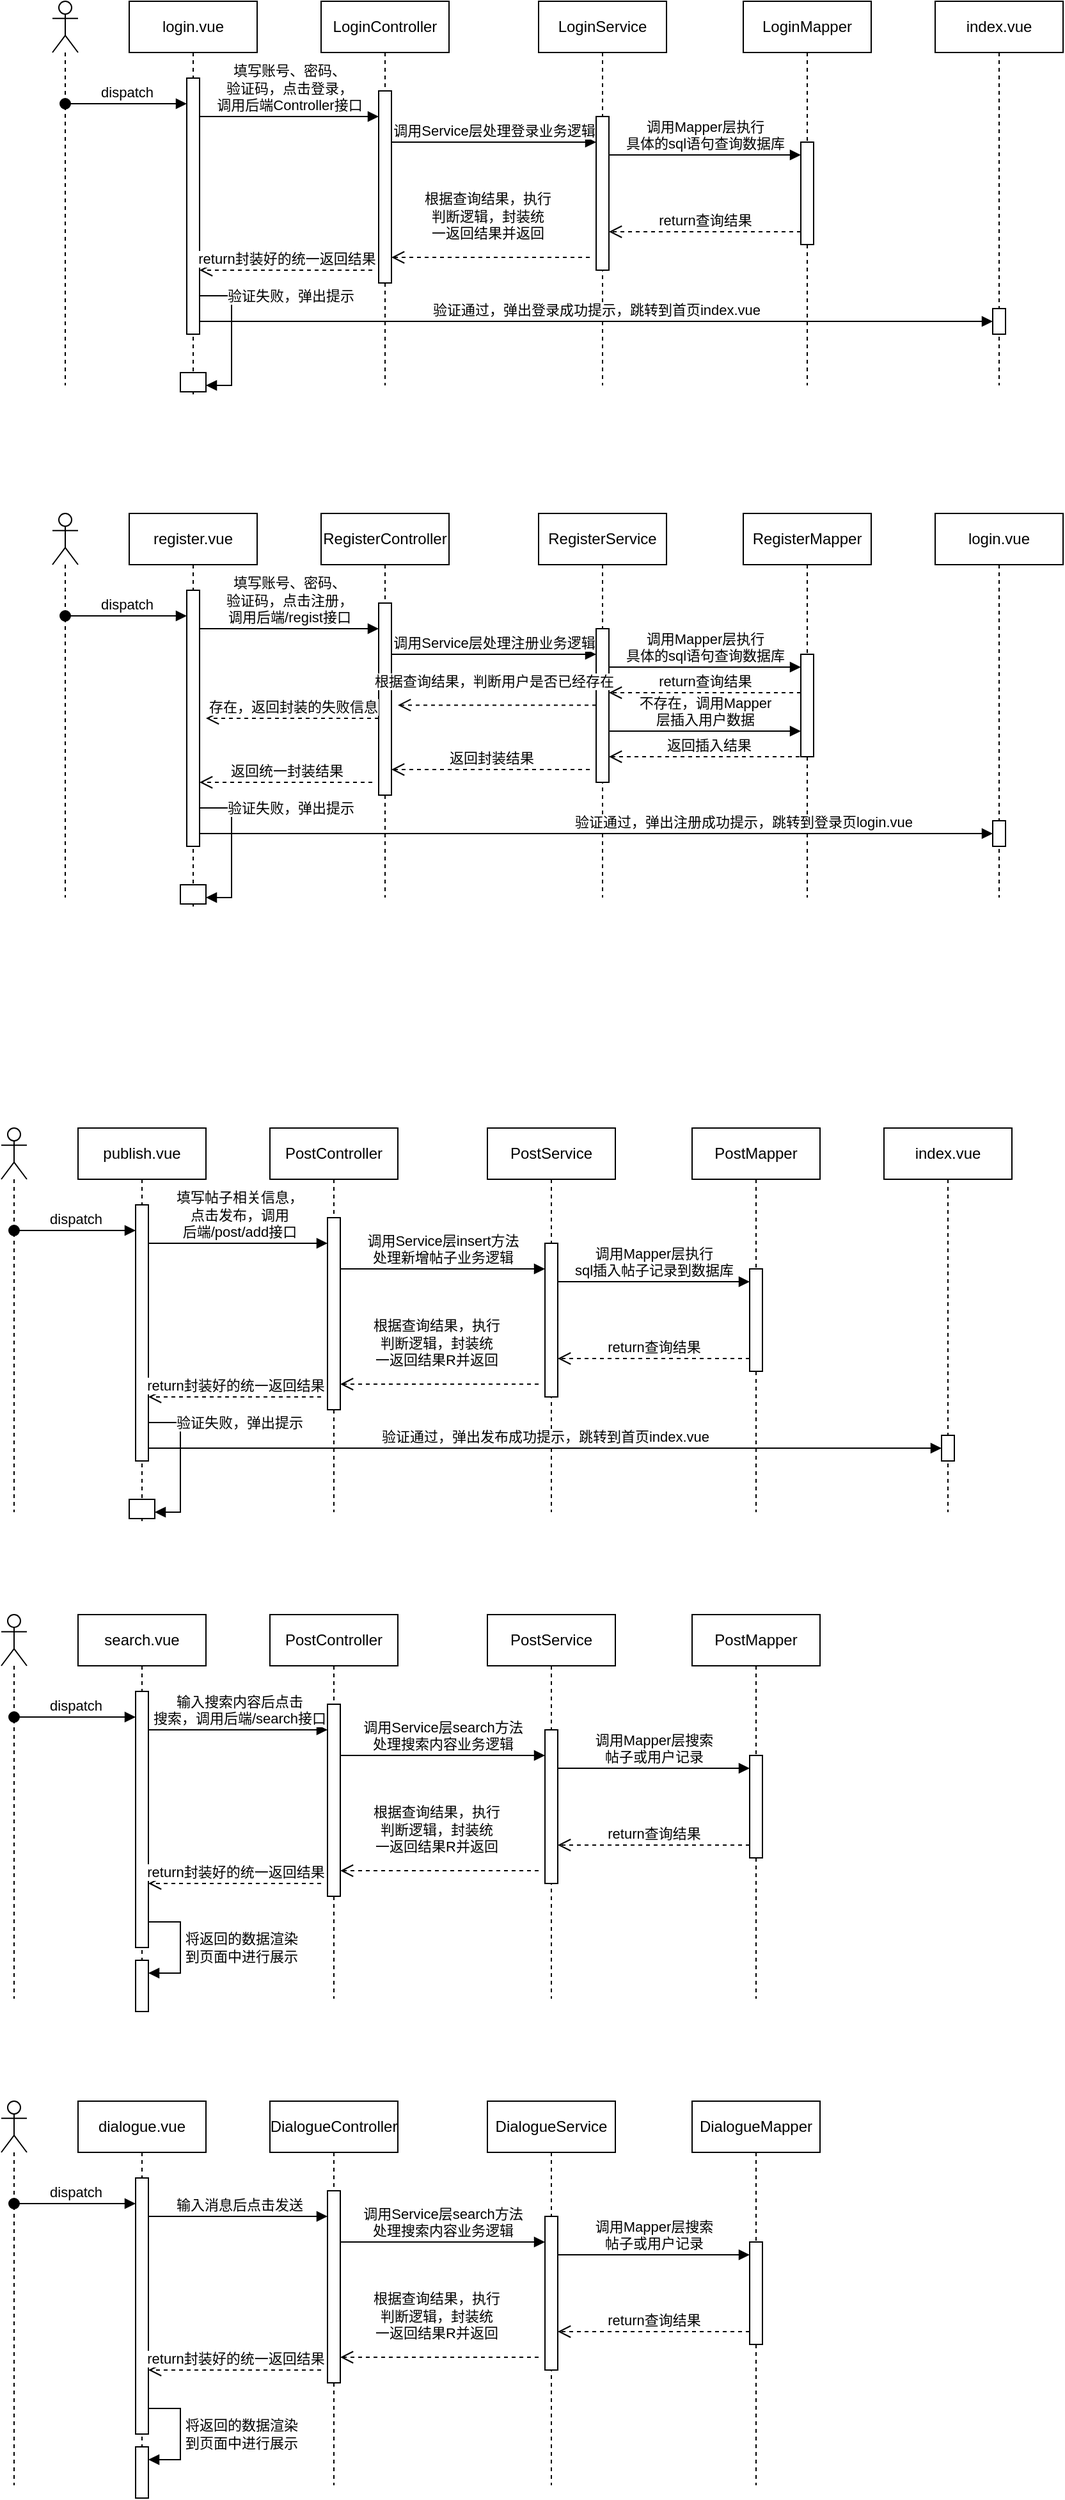 <mxfile version="24.3.1" type="github">
  <diagram name="Page-1" id="2YBvvXClWsGukQMizWep">
    <mxGraphModel dx="2392" dy="866" grid="1" gridSize="10" guides="1" tooltips="1" connect="1" arrows="1" fold="1" page="1" pageScale="1" pageWidth="850" pageHeight="1100" math="0" shadow="0">
      <root>
        <mxCell id="0" />
        <mxCell id="1" parent="0" />
        <mxCell id="aM9ryv3xv72pqoxQDRHE-1" value="login.vue" style="shape=umlLifeline;perimeter=lifelinePerimeter;whiteSpace=wrap;html=1;container=0;dropTarget=0;collapsible=0;recursiveResize=0;outlineConnect=0;portConstraint=eastwest;newEdgeStyle={&quot;edgeStyle&quot;:&quot;elbowEdgeStyle&quot;,&quot;elbow&quot;:&quot;vertical&quot;,&quot;curved&quot;:0,&quot;rounded&quot;:0};" parent="1" vertex="1">
          <mxGeometry x="40" y="40" width="100" height="310" as="geometry" />
        </mxCell>
        <mxCell id="aM9ryv3xv72pqoxQDRHE-2" value="" style="html=1;points=[];perimeter=orthogonalPerimeter;outlineConnect=0;targetShapes=umlLifeline;portConstraint=eastwest;newEdgeStyle={&quot;edgeStyle&quot;:&quot;elbowEdgeStyle&quot;,&quot;elbow&quot;:&quot;vertical&quot;,&quot;curved&quot;:0,&quot;rounded&quot;:0};" parent="aM9ryv3xv72pqoxQDRHE-1" vertex="1">
          <mxGeometry x="45" y="60" width="10" height="200" as="geometry" />
        </mxCell>
        <mxCell id="q6NIXt8k8cD3QEOPo4rP-18" value="" style="html=1;points=[[0,0,0,0,5],[0,1,0,0,-5],[1,0,0,0,5],[1,1,0,0,-5]];perimeter=orthogonalPerimeter;outlineConnect=0;targetShapes=umlLifeline;portConstraint=eastwest;newEdgeStyle={&quot;curved&quot;:0,&quot;rounded&quot;:0};direction=south;" vertex="1" parent="aM9ryv3xv72pqoxQDRHE-1">
          <mxGeometry x="40" y="290" width="20" height="15" as="geometry" />
        </mxCell>
        <mxCell id="q6NIXt8k8cD3QEOPo4rP-19" value="验证失败，弹出提示" style="html=1;align=left;spacingLeft=2;endArrow=block;rounded=0;edgeStyle=orthogonalEdgeStyle;curved=0;rounded=0;" edge="1" target="q6NIXt8k8cD3QEOPo4rP-18" parent="aM9ryv3xv72pqoxQDRHE-1">
          <mxGeometry relative="1" as="geometry">
            <mxPoint x="55" y="150.0" as="sourcePoint" />
            <Array as="points">
              <mxPoint x="55" y="230" />
              <mxPoint x="80" y="230" />
              <mxPoint x="80" y="300" />
            </Array>
            <mxPoint x="55" y="255.0" as="targetPoint" />
          </mxGeometry>
        </mxCell>
        <mxCell id="aM9ryv3xv72pqoxQDRHE-5" value="LoginMapper" style="shape=umlLifeline;perimeter=lifelinePerimeter;whiteSpace=wrap;html=1;container=0;dropTarget=0;collapsible=0;recursiveResize=0;outlineConnect=0;portConstraint=eastwest;newEdgeStyle={&quot;edgeStyle&quot;:&quot;elbowEdgeStyle&quot;,&quot;elbow&quot;:&quot;vertical&quot;,&quot;curved&quot;:0,&quot;rounded&quot;:0};" parent="1" vertex="1">
          <mxGeometry x="520" y="40" width="100" height="300" as="geometry" />
        </mxCell>
        <mxCell id="q6NIXt8k8cD3QEOPo4rP-10" value="" style="html=1;points=[[0,0,0,0,5],[0,1,0,0,-5],[1,0,0,0,5],[1,1,0,0,-5]];perimeter=orthogonalPerimeter;outlineConnect=0;targetShapes=umlLifeline;portConstraint=eastwest;newEdgeStyle={&quot;curved&quot;:0,&quot;rounded&quot;:0};" vertex="1" parent="aM9ryv3xv72pqoxQDRHE-5">
          <mxGeometry x="45" y="110" width="10" height="80" as="geometry" />
        </mxCell>
        <mxCell id="q6NIXt8k8cD3QEOPo4rP-3" value="" style="shape=umlLifeline;perimeter=lifelinePerimeter;whiteSpace=wrap;html=1;container=1;dropTarget=0;collapsible=0;recursiveResize=0;outlineConnect=0;portConstraint=eastwest;newEdgeStyle={&quot;curved&quot;:0,&quot;rounded&quot;:0};participant=umlActor;" vertex="1" parent="1">
          <mxGeometry x="-20" y="40" width="20" height="300" as="geometry" />
        </mxCell>
        <mxCell id="aM9ryv3xv72pqoxQDRHE-3" value="dispatch" style="html=1;verticalAlign=bottom;startArrow=oval;endArrow=block;startSize=8;edgeStyle=elbowEdgeStyle;elbow=vertical;curved=0;rounded=0;" parent="1" target="aM9ryv3xv72pqoxQDRHE-2" edge="1" source="q6NIXt8k8cD3QEOPo4rP-3">
          <mxGeometry relative="1" as="geometry">
            <mxPoint x="25" y="110" as="sourcePoint" />
            <Array as="points">
              <mxPoint x="80" y="120" />
            </Array>
          </mxGeometry>
        </mxCell>
        <mxCell id="q6NIXt8k8cD3QEOPo4rP-4" value="LoginController" style="shape=umlLifeline;perimeter=lifelinePerimeter;whiteSpace=wrap;html=1;container=1;dropTarget=0;collapsible=0;recursiveResize=0;outlineConnect=0;portConstraint=eastwest;newEdgeStyle={&quot;curved&quot;:0,&quot;rounded&quot;:0};" vertex="1" parent="1">
          <mxGeometry x="190" y="40" width="100" height="300" as="geometry" />
        </mxCell>
        <mxCell id="q6NIXt8k8cD3QEOPo4rP-6" value="" style="html=1;points=[[0,0,0,0,5],[0,1,0,0,-5],[1,0,0,0,5],[1,1,0,0,-5]];perimeter=orthogonalPerimeter;outlineConnect=0;targetShapes=umlLifeline;portConstraint=eastwest;newEdgeStyle={&quot;curved&quot;:0,&quot;rounded&quot;:0};" vertex="1" parent="q6NIXt8k8cD3QEOPo4rP-4">
          <mxGeometry x="45" y="70" width="10" height="150" as="geometry" />
        </mxCell>
        <mxCell id="q6NIXt8k8cD3QEOPo4rP-5" value="LoginService" style="shape=umlLifeline;perimeter=lifelinePerimeter;whiteSpace=wrap;html=1;container=1;dropTarget=0;collapsible=0;recursiveResize=0;outlineConnect=0;portConstraint=eastwest;newEdgeStyle={&quot;curved&quot;:0,&quot;rounded&quot;:0};" vertex="1" parent="1">
          <mxGeometry x="360" y="40" width="100" height="300" as="geometry" />
        </mxCell>
        <mxCell id="q6NIXt8k8cD3QEOPo4rP-9" value="" style="html=1;points=[[0,0,0,0,5],[0,1,0,0,-5],[1,0,0,0,5],[1,1,0,0,-5]];perimeter=orthogonalPerimeter;outlineConnect=0;targetShapes=umlLifeline;portConstraint=eastwest;newEdgeStyle={&quot;curved&quot;:0,&quot;rounded&quot;:0};" vertex="1" parent="q6NIXt8k8cD3QEOPo4rP-5">
          <mxGeometry x="45" y="90" width="10" height="120" as="geometry" />
        </mxCell>
        <mxCell id="q6NIXt8k8cD3QEOPo4rP-7" value="填写账号、密码、&lt;div&gt;验证码，点击登录，&lt;div&gt;调用后端Controller接口&lt;/div&gt;&lt;/div&gt;" style="html=1;verticalAlign=bottom;endArrow=block;curved=0;rounded=0;entryX=0;entryY=0;entryDx=0;entryDy=5;entryPerimeter=0;" edge="1" parent="1">
          <mxGeometry width="80" relative="1" as="geometry">
            <mxPoint x="95" y="130" as="sourcePoint" />
            <mxPoint x="235" y="130" as="targetPoint" />
          </mxGeometry>
        </mxCell>
        <mxCell id="q6NIXt8k8cD3QEOPo4rP-8" value="调用Service层处理登录业务逻辑" style="html=1;verticalAlign=bottom;endArrow=block;curved=0;rounded=0;" edge="1" parent="1">
          <mxGeometry width="80" relative="1" as="geometry">
            <mxPoint x="245" y="150" as="sourcePoint" />
            <mxPoint x="405" y="150" as="targetPoint" />
          </mxGeometry>
        </mxCell>
        <mxCell id="q6NIXt8k8cD3QEOPo4rP-11" value="调用Mapper层执行&lt;div&gt;具体的sql语句查询数据库&lt;/div&gt;" style="html=1;verticalAlign=bottom;endArrow=block;curved=0;rounded=0;" edge="1" parent="1">
          <mxGeometry width="80" relative="1" as="geometry">
            <mxPoint x="415" y="160" as="sourcePoint" />
            <mxPoint x="565" y="160" as="targetPoint" />
          </mxGeometry>
        </mxCell>
        <mxCell id="q6NIXt8k8cD3QEOPo4rP-13" value="return查询结果" style="html=1;verticalAlign=bottom;endArrow=open;dashed=1;endSize=8;curved=0;rounded=0;" edge="1" parent="1" target="q6NIXt8k8cD3QEOPo4rP-9">
          <mxGeometry relative="1" as="geometry">
            <mxPoint x="565" y="220" as="sourcePoint" />
            <mxPoint x="420" y="220" as="targetPoint" />
          </mxGeometry>
        </mxCell>
        <mxCell id="q6NIXt8k8cD3QEOPo4rP-15" value="根据查询结果，执行&lt;div&gt;判断逻辑，封装统&lt;/div&gt;&lt;div&gt;一返回结果并返回&lt;/div&gt;" style="html=1;verticalAlign=bottom;endArrow=open;dashed=1;endSize=8;curved=0;rounded=0;" edge="1" parent="1" target="q6NIXt8k8cD3QEOPo4rP-6">
          <mxGeometry x="0.032" y="-10" relative="1" as="geometry">
            <mxPoint x="400" y="240" as="sourcePoint" />
            <mxPoint x="320" y="240" as="targetPoint" />
            <mxPoint as="offset" />
          </mxGeometry>
        </mxCell>
        <mxCell id="q6NIXt8k8cD3QEOPo4rP-16" value="return封装好的统一返回结果" style="html=1;verticalAlign=bottom;endArrow=open;dashed=1;endSize=8;curved=0;rounded=0;" edge="1" parent="1" target="aM9ryv3xv72pqoxQDRHE-2">
          <mxGeometry x="0.002" relative="1" as="geometry">
            <mxPoint x="230" y="250" as="sourcePoint" />
            <mxPoint x="100" y="250" as="targetPoint" />
            <mxPoint as="offset" />
          </mxGeometry>
        </mxCell>
        <mxCell id="q6NIXt8k8cD3QEOPo4rP-17" value="index.vue" style="shape=umlLifeline;perimeter=lifelinePerimeter;whiteSpace=wrap;html=1;container=1;dropTarget=0;collapsible=0;recursiveResize=0;outlineConnect=0;portConstraint=eastwest;newEdgeStyle={&quot;curved&quot;:0,&quot;rounded&quot;:0};" vertex="1" parent="1">
          <mxGeometry x="670" y="40" width="100" height="300" as="geometry" />
        </mxCell>
        <mxCell id="q6NIXt8k8cD3QEOPo4rP-21" value="" style="html=1;points=[[0,0,0,0,5],[0,1,0,0,-5],[1,0,0,0,5],[1,1,0,0,-5]];perimeter=orthogonalPerimeter;outlineConnect=0;targetShapes=umlLifeline;portConstraint=eastwest;newEdgeStyle={&quot;curved&quot;:0,&quot;rounded&quot;:0};" vertex="1" parent="q6NIXt8k8cD3QEOPo4rP-17">
          <mxGeometry x="45" y="240" width="10" height="20" as="geometry" />
        </mxCell>
        <mxCell id="q6NIXt8k8cD3QEOPo4rP-20" value="验证通过，弹出登录成功提示，跳转到首页index.vue" style="html=1;verticalAlign=bottom;endArrow=block;curved=0;rounded=0;" edge="1" parent="1" target="q6NIXt8k8cD3QEOPo4rP-21">
          <mxGeometry width="80" relative="1" as="geometry">
            <mxPoint x="95" y="290" as="sourcePoint" />
            <mxPoint x="719.5" y="290" as="targetPoint" />
          </mxGeometry>
        </mxCell>
        <mxCell id="q6NIXt8k8cD3QEOPo4rP-25" value="register.vue" style="shape=umlLifeline;perimeter=lifelinePerimeter;whiteSpace=wrap;html=1;container=0;dropTarget=0;collapsible=0;recursiveResize=0;outlineConnect=0;portConstraint=eastwest;newEdgeStyle={&quot;edgeStyle&quot;:&quot;elbowEdgeStyle&quot;,&quot;elbow&quot;:&quot;vertical&quot;,&quot;curved&quot;:0,&quot;rounded&quot;:0};" vertex="1" parent="1">
          <mxGeometry x="40" y="440" width="100" height="310" as="geometry" />
        </mxCell>
        <mxCell id="q6NIXt8k8cD3QEOPo4rP-26" value="" style="html=1;points=[];perimeter=orthogonalPerimeter;outlineConnect=0;targetShapes=umlLifeline;portConstraint=eastwest;newEdgeStyle={&quot;edgeStyle&quot;:&quot;elbowEdgeStyle&quot;,&quot;elbow&quot;:&quot;vertical&quot;,&quot;curved&quot;:0,&quot;rounded&quot;:0};" vertex="1" parent="q6NIXt8k8cD3QEOPo4rP-25">
          <mxGeometry x="45" y="60" width="10" height="200" as="geometry" />
        </mxCell>
        <mxCell id="q6NIXt8k8cD3QEOPo4rP-27" value="" style="html=1;points=[[0,0,0,0,5],[0,1,0,0,-5],[1,0,0,0,5],[1,1,0,0,-5]];perimeter=orthogonalPerimeter;outlineConnect=0;targetShapes=umlLifeline;portConstraint=eastwest;newEdgeStyle={&quot;curved&quot;:0,&quot;rounded&quot;:0};direction=south;" vertex="1" parent="q6NIXt8k8cD3QEOPo4rP-25">
          <mxGeometry x="40" y="290" width="20" height="15" as="geometry" />
        </mxCell>
        <mxCell id="q6NIXt8k8cD3QEOPo4rP-28" value="验证失败，弹出提示" style="html=1;align=left;spacingLeft=2;endArrow=block;rounded=0;edgeStyle=orthogonalEdgeStyle;curved=0;rounded=0;" edge="1" parent="q6NIXt8k8cD3QEOPo4rP-25" target="q6NIXt8k8cD3QEOPo4rP-27">
          <mxGeometry relative="1" as="geometry">
            <mxPoint x="55" y="150.0" as="sourcePoint" />
            <Array as="points">
              <mxPoint x="55" y="230" />
              <mxPoint x="80" y="230" />
              <mxPoint x="80" y="300" />
            </Array>
            <mxPoint x="55" y="255.0" as="targetPoint" />
          </mxGeometry>
        </mxCell>
        <mxCell id="q6NIXt8k8cD3QEOPo4rP-29" value="RegisterMapper" style="shape=umlLifeline;perimeter=lifelinePerimeter;whiteSpace=wrap;html=1;container=0;dropTarget=0;collapsible=0;recursiveResize=0;outlineConnect=0;portConstraint=eastwest;newEdgeStyle={&quot;edgeStyle&quot;:&quot;elbowEdgeStyle&quot;,&quot;elbow&quot;:&quot;vertical&quot;,&quot;curved&quot;:0,&quot;rounded&quot;:0};" vertex="1" parent="1">
          <mxGeometry x="520" y="440" width="100" height="300" as="geometry" />
        </mxCell>
        <mxCell id="q6NIXt8k8cD3QEOPo4rP-30" value="" style="html=1;points=[[0,0,0,0,5],[0,1,0,0,-5],[1,0,0,0,5],[1,1,0,0,-5]];perimeter=orthogonalPerimeter;outlineConnect=0;targetShapes=umlLifeline;portConstraint=eastwest;newEdgeStyle={&quot;curved&quot;:0,&quot;rounded&quot;:0};" vertex="1" parent="q6NIXt8k8cD3QEOPo4rP-29">
          <mxGeometry x="45" y="110" width="10" height="80" as="geometry" />
        </mxCell>
        <mxCell id="q6NIXt8k8cD3QEOPo4rP-31" value="" style="shape=umlLifeline;perimeter=lifelinePerimeter;whiteSpace=wrap;html=1;container=1;dropTarget=0;collapsible=0;recursiveResize=0;outlineConnect=0;portConstraint=eastwest;newEdgeStyle={&quot;curved&quot;:0,&quot;rounded&quot;:0};participant=umlActor;" vertex="1" parent="1">
          <mxGeometry x="-20" y="440" width="20" height="300" as="geometry" />
        </mxCell>
        <mxCell id="q6NIXt8k8cD3QEOPo4rP-32" value="dispatch" style="html=1;verticalAlign=bottom;startArrow=oval;endArrow=block;startSize=8;edgeStyle=elbowEdgeStyle;elbow=vertical;curved=0;rounded=0;" edge="1" parent="1" source="q6NIXt8k8cD3QEOPo4rP-31" target="q6NIXt8k8cD3QEOPo4rP-26">
          <mxGeometry relative="1" as="geometry">
            <mxPoint x="25" y="510" as="sourcePoint" />
            <Array as="points">
              <mxPoint x="80" y="520" />
            </Array>
          </mxGeometry>
        </mxCell>
        <mxCell id="q6NIXt8k8cD3QEOPo4rP-33" value="RegisterController" style="shape=umlLifeline;perimeter=lifelinePerimeter;whiteSpace=wrap;html=1;container=1;dropTarget=0;collapsible=0;recursiveResize=0;outlineConnect=0;portConstraint=eastwest;newEdgeStyle={&quot;curved&quot;:0,&quot;rounded&quot;:0};" vertex="1" parent="1">
          <mxGeometry x="190" y="440" width="100" height="300" as="geometry" />
        </mxCell>
        <mxCell id="q6NIXt8k8cD3QEOPo4rP-34" value="" style="html=1;points=[[0,0,0,0,5],[0,1,0,0,-5],[1,0,0,0,5],[1,1,0,0,-5]];perimeter=orthogonalPerimeter;outlineConnect=0;targetShapes=umlLifeline;portConstraint=eastwest;newEdgeStyle={&quot;curved&quot;:0,&quot;rounded&quot;:0};" vertex="1" parent="q6NIXt8k8cD3QEOPo4rP-33">
          <mxGeometry x="45" y="70" width="10" height="150" as="geometry" />
        </mxCell>
        <mxCell id="q6NIXt8k8cD3QEOPo4rP-35" value="RegisterService" style="shape=umlLifeline;perimeter=lifelinePerimeter;whiteSpace=wrap;html=1;container=1;dropTarget=0;collapsible=0;recursiveResize=0;outlineConnect=0;portConstraint=eastwest;newEdgeStyle={&quot;curved&quot;:0,&quot;rounded&quot;:0};" vertex="1" parent="1">
          <mxGeometry x="360" y="440" width="100" height="300" as="geometry" />
        </mxCell>
        <mxCell id="q6NIXt8k8cD3QEOPo4rP-36" value="" style="html=1;points=[[0,0,0,0,5],[0,1,0,0,-5],[1,0,0,0,5],[1,1,0,0,-5]];perimeter=orthogonalPerimeter;outlineConnect=0;targetShapes=umlLifeline;portConstraint=eastwest;newEdgeStyle={&quot;curved&quot;:0,&quot;rounded&quot;:0};" vertex="1" parent="q6NIXt8k8cD3QEOPo4rP-35">
          <mxGeometry x="45" y="90" width="10" height="120" as="geometry" />
        </mxCell>
        <mxCell id="q6NIXt8k8cD3QEOPo4rP-37" value="填写账号、密码、&lt;div&gt;验证码，点击注册，&lt;div&gt;调用后端/regist接口&lt;/div&gt;&lt;/div&gt;" style="html=1;verticalAlign=bottom;endArrow=block;curved=0;rounded=0;entryX=0;entryY=0;entryDx=0;entryDy=5;entryPerimeter=0;" edge="1" parent="1">
          <mxGeometry width="80" relative="1" as="geometry">
            <mxPoint x="95" y="530" as="sourcePoint" />
            <mxPoint x="235" y="530" as="targetPoint" />
            <mxPoint as="offset" />
          </mxGeometry>
        </mxCell>
        <mxCell id="q6NIXt8k8cD3QEOPo4rP-38" value="调用Service层处理注册业务逻辑" style="html=1;verticalAlign=bottom;endArrow=block;curved=0;rounded=0;" edge="1" parent="1">
          <mxGeometry width="80" relative="1" as="geometry">
            <mxPoint x="245" y="550" as="sourcePoint" />
            <mxPoint x="405" y="550" as="targetPoint" />
            <mxPoint as="offset" />
          </mxGeometry>
        </mxCell>
        <mxCell id="q6NIXt8k8cD3QEOPo4rP-39" value="调用Mapper层执行&lt;div&gt;具体的sql语句查询数据库&lt;/div&gt;" style="html=1;verticalAlign=bottom;endArrow=block;curved=0;rounded=0;" edge="1" parent="1">
          <mxGeometry x="0.003" width="80" relative="1" as="geometry">
            <mxPoint x="415" y="560" as="sourcePoint" />
            <mxPoint x="565" y="560" as="targetPoint" />
            <mxPoint as="offset" />
          </mxGeometry>
        </mxCell>
        <mxCell id="q6NIXt8k8cD3QEOPo4rP-40" value="return查询结果" style="html=1;verticalAlign=bottom;endArrow=open;dashed=1;endSize=8;curved=0;rounded=0;" edge="1" parent="1">
          <mxGeometry relative="1" as="geometry">
            <mxPoint x="565" y="580" as="sourcePoint" />
            <mxPoint x="415" y="580" as="targetPoint" />
          </mxGeometry>
        </mxCell>
        <mxCell id="q6NIXt8k8cD3QEOPo4rP-41" value="根据查询结果，判断用户是否已经存在" style="html=1;verticalAlign=bottom;endArrow=open;dashed=1;endSize=8;curved=0;rounded=0;" edge="1" parent="1">
          <mxGeometry x="0.032" y="-10" relative="1" as="geometry">
            <mxPoint x="405" y="589.71" as="sourcePoint" />
            <mxPoint x="250" y="589.71" as="targetPoint" />
            <mxPoint as="offset" />
          </mxGeometry>
        </mxCell>
        <mxCell id="q6NIXt8k8cD3QEOPo4rP-42" value="存在，返回封装的失败信息" style="html=1;verticalAlign=bottom;endArrow=open;dashed=1;endSize=8;curved=0;rounded=0;" edge="1" parent="1">
          <mxGeometry x="-0.001" relative="1" as="geometry">
            <mxPoint x="235" y="600" as="sourcePoint" />
            <mxPoint x="100" y="600" as="targetPoint" />
            <mxPoint as="offset" />
          </mxGeometry>
        </mxCell>
        <mxCell id="q6NIXt8k8cD3QEOPo4rP-43" value="login.vue" style="shape=umlLifeline;perimeter=lifelinePerimeter;whiteSpace=wrap;html=1;container=1;dropTarget=0;collapsible=0;recursiveResize=0;outlineConnect=0;portConstraint=eastwest;newEdgeStyle={&quot;curved&quot;:0,&quot;rounded&quot;:0};" vertex="1" parent="1">
          <mxGeometry x="670" y="440" width="100" height="300" as="geometry" />
        </mxCell>
        <mxCell id="q6NIXt8k8cD3QEOPo4rP-44" value="" style="html=1;points=[[0,0,0,0,5],[0,1,0,0,-5],[1,0,0,0,5],[1,1,0,0,-5]];perimeter=orthogonalPerimeter;outlineConnect=0;targetShapes=umlLifeline;portConstraint=eastwest;newEdgeStyle={&quot;curved&quot;:0,&quot;rounded&quot;:0};" vertex="1" parent="q6NIXt8k8cD3QEOPo4rP-43">
          <mxGeometry x="45" y="240" width="10" height="20" as="geometry" />
        </mxCell>
        <mxCell id="q6NIXt8k8cD3QEOPo4rP-45" value="验证通过，弹出注册成功提示，跳转到登录页login.vue" style="html=1;verticalAlign=bottom;endArrow=block;curved=0;rounded=0;" edge="1" parent="1" target="q6NIXt8k8cD3QEOPo4rP-44">
          <mxGeometry x="0.371" width="80" relative="1" as="geometry">
            <mxPoint x="95" y="690" as="sourcePoint" />
            <mxPoint x="719.5" y="690" as="targetPoint" />
            <mxPoint as="offset" />
          </mxGeometry>
        </mxCell>
        <mxCell id="q6NIXt8k8cD3QEOPo4rP-46" value="不存在，调用Mapper&lt;div&gt;层插入用户数据&lt;/div&gt;" style="html=1;verticalAlign=bottom;endArrow=block;curved=0;rounded=0;" edge="1" parent="1">
          <mxGeometry width="80" relative="1" as="geometry">
            <mxPoint x="415" y="610" as="sourcePoint" />
            <mxPoint x="565" y="610" as="targetPoint" />
          </mxGeometry>
        </mxCell>
        <mxCell id="q6NIXt8k8cD3QEOPo4rP-50" value="返回插入结果" style="html=1;verticalAlign=bottom;endArrow=open;dashed=1;endSize=8;curved=0;rounded=0;" edge="1" parent="1" target="q6NIXt8k8cD3QEOPo4rP-36">
          <mxGeometry relative="1" as="geometry">
            <mxPoint x="570" y="630" as="sourcePoint" />
            <mxPoint x="420" y="630" as="targetPoint" />
          </mxGeometry>
        </mxCell>
        <mxCell id="q6NIXt8k8cD3QEOPo4rP-51" value="返回封装结果" style="html=1;verticalAlign=bottom;endArrow=open;dashed=1;endSize=8;curved=0;rounded=0;" edge="1" parent="1" target="q6NIXt8k8cD3QEOPo4rP-34">
          <mxGeometry relative="1" as="geometry">
            <mxPoint x="400" y="640" as="sourcePoint" />
            <mxPoint x="250" y="640" as="targetPoint" />
            <mxPoint as="offset" />
          </mxGeometry>
        </mxCell>
        <mxCell id="q6NIXt8k8cD3QEOPo4rP-52" value="返回统一封装结果" style="html=1;verticalAlign=bottom;endArrow=open;dashed=1;endSize=8;curved=0;rounded=0;" edge="1" parent="1" target="q6NIXt8k8cD3QEOPo4rP-26">
          <mxGeometry relative="1" as="geometry">
            <mxPoint x="230" y="650" as="sourcePoint" />
            <mxPoint x="150" y="650" as="targetPoint" />
          </mxGeometry>
        </mxCell>
        <mxCell id="q6NIXt8k8cD3QEOPo4rP-74" value="publish.vue" style="shape=umlLifeline;perimeter=lifelinePerimeter;whiteSpace=wrap;html=1;container=0;dropTarget=0;collapsible=0;recursiveResize=0;outlineConnect=0;portConstraint=eastwest;newEdgeStyle={&quot;edgeStyle&quot;:&quot;elbowEdgeStyle&quot;,&quot;elbow&quot;:&quot;vertical&quot;,&quot;curved&quot;:0,&quot;rounded&quot;:0};" vertex="1" parent="1">
          <mxGeometry y="920" width="100" height="310" as="geometry" />
        </mxCell>
        <mxCell id="q6NIXt8k8cD3QEOPo4rP-75" value="" style="html=1;points=[];perimeter=orthogonalPerimeter;outlineConnect=0;targetShapes=umlLifeline;portConstraint=eastwest;newEdgeStyle={&quot;edgeStyle&quot;:&quot;elbowEdgeStyle&quot;,&quot;elbow&quot;:&quot;vertical&quot;,&quot;curved&quot;:0,&quot;rounded&quot;:0};" vertex="1" parent="q6NIXt8k8cD3QEOPo4rP-74">
          <mxGeometry x="45" y="60" width="10" height="200" as="geometry" />
        </mxCell>
        <mxCell id="q6NIXt8k8cD3QEOPo4rP-76" value="" style="html=1;points=[[0,0,0,0,5],[0,1,0,0,-5],[1,0,0,0,5],[1,1,0,0,-5]];perimeter=orthogonalPerimeter;outlineConnect=0;targetShapes=umlLifeline;portConstraint=eastwest;newEdgeStyle={&quot;curved&quot;:0,&quot;rounded&quot;:0};direction=south;" vertex="1" parent="q6NIXt8k8cD3QEOPo4rP-74">
          <mxGeometry x="40" y="290" width="20" height="15" as="geometry" />
        </mxCell>
        <mxCell id="q6NIXt8k8cD3QEOPo4rP-77" value="验证失败，弹出提示" style="html=1;align=left;spacingLeft=2;endArrow=block;rounded=0;edgeStyle=orthogonalEdgeStyle;curved=0;rounded=0;" edge="1" parent="q6NIXt8k8cD3QEOPo4rP-74" target="q6NIXt8k8cD3QEOPo4rP-76">
          <mxGeometry relative="1" as="geometry">
            <mxPoint x="55" y="150.0" as="sourcePoint" />
            <Array as="points">
              <mxPoint x="55" y="230" />
              <mxPoint x="80" y="230" />
              <mxPoint x="80" y="300" />
            </Array>
            <mxPoint x="55" y="255.0" as="targetPoint" />
          </mxGeometry>
        </mxCell>
        <mxCell id="q6NIXt8k8cD3QEOPo4rP-78" value="PostMapper" style="shape=umlLifeline;perimeter=lifelinePerimeter;whiteSpace=wrap;html=1;container=0;dropTarget=0;collapsible=0;recursiveResize=0;outlineConnect=0;portConstraint=eastwest;newEdgeStyle={&quot;edgeStyle&quot;:&quot;elbowEdgeStyle&quot;,&quot;elbow&quot;:&quot;vertical&quot;,&quot;curved&quot;:0,&quot;rounded&quot;:0};" vertex="1" parent="1">
          <mxGeometry x="480" y="920" width="100" height="300" as="geometry" />
        </mxCell>
        <mxCell id="q6NIXt8k8cD3QEOPo4rP-79" value="" style="html=1;points=[[0,0,0,0,5],[0,1,0,0,-5],[1,0,0,0,5],[1,1,0,0,-5]];perimeter=orthogonalPerimeter;outlineConnect=0;targetShapes=umlLifeline;portConstraint=eastwest;newEdgeStyle={&quot;curved&quot;:0,&quot;rounded&quot;:0};" vertex="1" parent="q6NIXt8k8cD3QEOPo4rP-78">
          <mxGeometry x="45" y="110" width="10" height="80" as="geometry" />
        </mxCell>
        <mxCell id="q6NIXt8k8cD3QEOPo4rP-80" value="" style="shape=umlLifeline;perimeter=lifelinePerimeter;whiteSpace=wrap;html=1;container=1;dropTarget=0;collapsible=0;recursiveResize=0;outlineConnect=0;portConstraint=eastwest;newEdgeStyle={&quot;curved&quot;:0,&quot;rounded&quot;:0};participant=umlActor;" vertex="1" parent="1">
          <mxGeometry x="-60" y="920" width="20" height="300" as="geometry" />
        </mxCell>
        <mxCell id="q6NIXt8k8cD3QEOPo4rP-81" value="dispatch" style="html=1;verticalAlign=bottom;startArrow=oval;endArrow=block;startSize=8;edgeStyle=elbowEdgeStyle;elbow=vertical;curved=0;rounded=0;" edge="1" parent="1" source="q6NIXt8k8cD3QEOPo4rP-80" target="q6NIXt8k8cD3QEOPo4rP-75">
          <mxGeometry relative="1" as="geometry">
            <mxPoint x="-15" y="990" as="sourcePoint" />
            <Array as="points">
              <mxPoint x="40" y="1000" />
            </Array>
          </mxGeometry>
        </mxCell>
        <mxCell id="q6NIXt8k8cD3QEOPo4rP-82" value="PostController" style="shape=umlLifeline;perimeter=lifelinePerimeter;whiteSpace=wrap;html=1;container=1;dropTarget=0;collapsible=0;recursiveResize=0;outlineConnect=0;portConstraint=eastwest;newEdgeStyle={&quot;curved&quot;:0,&quot;rounded&quot;:0};" vertex="1" parent="1">
          <mxGeometry x="150" y="920" width="100" height="300" as="geometry" />
        </mxCell>
        <mxCell id="q6NIXt8k8cD3QEOPo4rP-83" value="" style="html=1;points=[[0,0,0,0,5],[0,1,0,0,-5],[1,0,0,0,5],[1,1,0,0,-5]];perimeter=orthogonalPerimeter;outlineConnect=0;targetShapes=umlLifeline;portConstraint=eastwest;newEdgeStyle={&quot;curved&quot;:0,&quot;rounded&quot;:0};" vertex="1" parent="q6NIXt8k8cD3QEOPo4rP-82">
          <mxGeometry x="45" y="70" width="10" height="150" as="geometry" />
        </mxCell>
        <mxCell id="q6NIXt8k8cD3QEOPo4rP-84" value="PostService" style="shape=umlLifeline;perimeter=lifelinePerimeter;whiteSpace=wrap;html=1;container=1;dropTarget=0;collapsible=0;recursiveResize=0;outlineConnect=0;portConstraint=eastwest;newEdgeStyle={&quot;curved&quot;:0,&quot;rounded&quot;:0};" vertex="1" parent="1">
          <mxGeometry x="320" y="920" width="100" height="300" as="geometry" />
        </mxCell>
        <mxCell id="q6NIXt8k8cD3QEOPo4rP-85" value="" style="html=1;points=[[0,0,0,0,5],[0,1,0,0,-5],[1,0,0,0,5],[1,1,0,0,-5]];perimeter=orthogonalPerimeter;outlineConnect=0;targetShapes=umlLifeline;portConstraint=eastwest;newEdgeStyle={&quot;curved&quot;:0,&quot;rounded&quot;:0};" vertex="1" parent="q6NIXt8k8cD3QEOPo4rP-84">
          <mxGeometry x="45" y="90" width="10" height="120" as="geometry" />
        </mxCell>
        <mxCell id="q6NIXt8k8cD3QEOPo4rP-86" value="填写帖子相关信息，&lt;div&gt;点击发布，调用&lt;/div&gt;&lt;div&gt;后端/post/add接口&lt;/div&gt;" style="html=1;verticalAlign=bottom;endArrow=block;curved=0;rounded=0;entryX=0;entryY=0;entryDx=0;entryDy=5;entryPerimeter=0;" edge="1" parent="1">
          <mxGeometry x="0.004" width="80" relative="1" as="geometry">
            <mxPoint x="55" y="1010" as="sourcePoint" />
            <mxPoint x="195" y="1010" as="targetPoint" />
            <mxPoint as="offset" />
          </mxGeometry>
        </mxCell>
        <mxCell id="q6NIXt8k8cD3QEOPo4rP-87" value="调用Service层insert方法&lt;div&gt;处理新增帖子业务逻辑&lt;/div&gt;" style="html=1;verticalAlign=bottom;endArrow=block;curved=0;rounded=0;" edge="1" parent="1">
          <mxGeometry width="80" relative="1" as="geometry">
            <mxPoint x="205" y="1030" as="sourcePoint" />
            <mxPoint x="365" y="1030" as="targetPoint" />
          </mxGeometry>
        </mxCell>
        <mxCell id="q6NIXt8k8cD3QEOPo4rP-88" value="调用Mapper层执行&lt;div&gt;sql插入帖子记录到数据库&lt;/div&gt;" style="html=1;verticalAlign=bottom;endArrow=block;curved=0;rounded=0;" edge="1" parent="1">
          <mxGeometry width="80" relative="1" as="geometry">
            <mxPoint x="375" y="1040" as="sourcePoint" />
            <mxPoint x="525" y="1040" as="targetPoint" />
          </mxGeometry>
        </mxCell>
        <mxCell id="q6NIXt8k8cD3QEOPo4rP-89" value="return查询结果" style="html=1;verticalAlign=bottom;endArrow=open;dashed=1;endSize=8;curved=0;rounded=0;" edge="1" parent="1" target="q6NIXt8k8cD3QEOPo4rP-85">
          <mxGeometry relative="1" as="geometry">
            <mxPoint x="525" y="1100" as="sourcePoint" />
            <mxPoint x="380" y="1100" as="targetPoint" />
          </mxGeometry>
        </mxCell>
        <mxCell id="q6NIXt8k8cD3QEOPo4rP-90" value="根据查询结果，执行&lt;div&gt;判断逻辑，封装统&lt;/div&gt;&lt;div&gt;一返回结果R并返回&lt;/div&gt;" style="html=1;verticalAlign=bottom;endArrow=open;dashed=1;endSize=8;curved=0;rounded=0;" edge="1" parent="1" target="q6NIXt8k8cD3QEOPo4rP-83">
          <mxGeometry x="0.032" y="-10" relative="1" as="geometry">
            <mxPoint x="360" y="1120" as="sourcePoint" />
            <mxPoint x="280" y="1120" as="targetPoint" />
            <mxPoint as="offset" />
          </mxGeometry>
        </mxCell>
        <mxCell id="q6NIXt8k8cD3QEOPo4rP-91" value="return封装好的统一返回结果" style="html=1;verticalAlign=bottom;endArrow=open;dashed=1;endSize=8;curved=0;rounded=0;" edge="1" parent="1" target="q6NIXt8k8cD3QEOPo4rP-75">
          <mxGeometry x="0.002" relative="1" as="geometry">
            <mxPoint x="190" y="1130" as="sourcePoint" />
            <mxPoint x="60" y="1130" as="targetPoint" />
            <mxPoint as="offset" />
          </mxGeometry>
        </mxCell>
        <mxCell id="q6NIXt8k8cD3QEOPo4rP-92" value="index.vue" style="shape=umlLifeline;perimeter=lifelinePerimeter;whiteSpace=wrap;html=1;container=1;dropTarget=0;collapsible=0;recursiveResize=0;outlineConnect=0;portConstraint=eastwest;newEdgeStyle={&quot;curved&quot;:0,&quot;rounded&quot;:0};" vertex="1" parent="1">
          <mxGeometry x="630" y="920" width="100" height="300" as="geometry" />
        </mxCell>
        <mxCell id="q6NIXt8k8cD3QEOPo4rP-93" value="" style="html=1;points=[[0,0,0,0,5],[0,1,0,0,-5],[1,0,0,0,5],[1,1,0,0,-5]];perimeter=orthogonalPerimeter;outlineConnect=0;targetShapes=umlLifeline;portConstraint=eastwest;newEdgeStyle={&quot;curved&quot;:0,&quot;rounded&quot;:0};" vertex="1" parent="q6NIXt8k8cD3QEOPo4rP-92">
          <mxGeometry x="45" y="240" width="10" height="20" as="geometry" />
        </mxCell>
        <mxCell id="q6NIXt8k8cD3QEOPo4rP-94" value="验证通过，弹出发布成功提示，跳转到首页index.vue" style="html=1;verticalAlign=bottom;endArrow=block;curved=0;rounded=0;" edge="1" parent="1" target="q6NIXt8k8cD3QEOPo4rP-93">
          <mxGeometry width="80" relative="1" as="geometry">
            <mxPoint x="55" y="1170" as="sourcePoint" />
            <mxPoint x="679.5" y="1170" as="targetPoint" />
          </mxGeometry>
        </mxCell>
        <mxCell id="q6NIXt8k8cD3QEOPo4rP-137" value="search.vue" style="shape=umlLifeline;perimeter=lifelinePerimeter;whiteSpace=wrap;html=1;container=0;dropTarget=0;collapsible=0;recursiveResize=0;outlineConnect=0;portConstraint=eastwest;newEdgeStyle={&quot;edgeStyle&quot;:&quot;elbowEdgeStyle&quot;,&quot;elbow&quot;:&quot;vertical&quot;,&quot;curved&quot;:0,&quot;rounded&quot;:0};" vertex="1" parent="1">
          <mxGeometry y="1300" width="100" height="310" as="geometry" />
        </mxCell>
        <mxCell id="q6NIXt8k8cD3QEOPo4rP-138" value="" style="html=1;points=[];perimeter=orthogonalPerimeter;outlineConnect=0;targetShapes=umlLifeline;portConstraint=eastwest;newEdgeStyle={&quot;edgeStyle&quot;:&quot;elbowEdgeStyle&quot;,&quot;elbow&quot;:&quot;vertical&quot;,&quot;curved&quot;:0,&quot;rounded&quot;:0};" vertex="1" parent="q6NIXt8k8cD3QEOPo4rP-137">
          <mxGeometry x="45" y="60" width="10" height="200" as="geometry" />
        </mxCell>
        <mxCell id="q6NIXt8k8cD3QEOPo4rP-159" value="" style="html=1;points=[[0,0,0,0,5],[0,1,0,0,-5],[1,0,0,0,5],[1,1,0,0,-5]];perimeter=orthogonalPerimeter;outlineConnect=0;targetShapes=umlLifeline;portConstraint=eastwest;newEdgeStyle={&quot;curved&quot;:0,&quot;rounded&quot;:0};" vertex="1" parent="q6NIXt8k8cD3QEOPo4rP-137">
          <mxGeometry x="45" y="270" width="10" height="40" as="geometry" />
        </mxCell>
        <mxCell id="q6NIXt8k8cD3QEOPo4rP-160" value="将返回的数据渲染&lt;div&gt;到页面中进行展示&lt;/div&gt;" style="html=1;align=left;spacingLeft=2;endArrow=block;rounded=0;edgeStyle=orthogonalEdgeStyle;curved=0;rounded=0;" edge="1" target="q6NIXt8k8cD3QEOPo4rP-159" parent="q6NIXt8k8cD3QEOPo4rP-137" source="q6NIXt8k8cD3QEOPo4rP-138">
          <mxGeometry relative="1" as="geometry">
            <mxPoint x="60" y="250" as="sourcePoint" />
            <Array as="points">
              <mxPoint x="80" y="240" />
              <mxPoint x="80" y="280" />
            </Array>
          </mxGeometry>
        </mxCell>
        <mxCell id="q6NIXt8k8cD3QEOPo4rP-141" value="PostMapper" style="shape=umlLifeline;perimeter=lifelinePerimeter;whiteSpace=wrap;html=1;container=0;dropTarget=0;collapsible=0;recursiveResize=0;outlineConnect=0;portConstraint=eastwest;newEdgeStyle={&quot;edgeStyle&quot;:&quot;elbowEdgeStyle&quot;,&quot;elbow&quot;:&quot;vertical&quot;,&quot;curved&quot;:0,&quot;rounded&quot;:0};" vertex="1" parent="1">
          <mxGeometry x="480" y="1300" width="100" height="300" as="geometry" />
        </mxCell>
        <mxCell id="q6NIXt8k8cD3QEOPo4rP-142" value="" style="html=1;points=[[0,0,0,0,5],[0,1,0,0,-5],[1,0,0,0,5],[1,1,0,0,-5]];perimeter=orthogonalPerimeter;outlineConnect=0;targetShapes=umlLifeline;portConstraint=eastwest;newEdgeStyle={&quot;curved&quot;:0,&quot;rounded&quot;:0};" vertex="1" parent="q6NIXt8k8cD3QEOPo4rP-141">
          <mxGeometry x="45" y="110" width="10" height="80" as="geometry" />
        </mxCell>
        <mxCell id="q6NIXt8k8cD3QEOPo4rP-143" value="" style="shape=umlLifeline;perimeter=lifelinePerimeter;whiteSpace=wrap;html=1;container=1;dropTarget=0;collapsible=0;recursiveResize=0;outlineConnect=0;portConstraint=eastwest;newEdgeStyle={&quot;curved&quot;:0,&quot;rounded&quot;:0};participant=umlActor;" vertex="1" parent="1">
          <mxGeometry x="-60" y="1300" width="20" height="300" as="geometry" />
        </mxCell>
        <mxCell id="q6NIXt8k8cD3QEOPo4rP-144" value="dispatch" style="html=1;verticalAlign=bottom;startArrow=oval;endArrow=block;startSize=8;edgeStyle=elbowEdgeStyle;elbow=vertical;curved=0;rounded=0;" edge="1" parent="1" source="q6NIXt8k8cD3QEOPo4rP-143" target="q6NIXt8k8cD3QEOPo4rP-138">
          <mxGeometry relative="1" as="geometry">
            <mxPoint x="-15" y="1370" as="sourcePoint" />
            <Array as="points">
              <mxPoint x="40" y="1380" />
            </Array>
          </mxGeometry>
        </mxCell>
        <mxCell id="q6NIXt8k8cD3QEOPo4rP-145" value="PostController" style="shape=umlLifeline;perimeter=lifelinePerimeter;whiteSpace=wrap;html=1;container=1;dropTarget=0;collapsible=0;recursiveResize=0;outlineConnect=0;portConstraint=eastwest;newEdgeStyle={&quot;curved&quot;:0,&quot;rounded&quot;:0};" vertex="1" parent="1">
          <mxGeometry x="150" y="1300" width="100" height="300" as="geometry" />
        </mxCell>
        <mxCell id="q6NIXt8k8cD3QEOPo4rP-146" value="" style="html=1;points=[[0,0,0,0,5],[0,1,0,0,-5],[1,0,0,0,5],[1,1,0,0,-5]];perimeter=orthogonalPerimeter;outlineConnect=0;targetShapes=umlLifeline;portConstraint=eastwest;newEdgeStyle={&quot;curved&quot;:0,&quot;rounded&quot;:0};" vertex="1" parent="q6NIXt8k8cD3QEOPo4rP-145">
          <mxGeometry x="45" y="70" width="10" height="150" as="geometry" />
        </mxCell>
        <mxCell id="q6NIXt8k8cD3QEOPo4rP-147" value="PostService" style="shape=umlLifeline;perimeter=lifelinePerimeter;whiteSpace=wrap;html=1;container=1;dropTarget=0;collapsible=0;recursiveResize=0;outlineConnect=0;portConstraint=eastwest;newEdgeStyle={&quot;curved&quot;:0,&quot;rounded&quot;:0};" vertex="1" parent="1">
          <mxGeometry x="320" y="1300" width="100" height="300" as="geometry" />
        </mxCell>
        <mxCell id="q6NIXt8k8cD3QEOPo4rP-148" value="" style="html=1;points=[[0,0,0,0,5],[0,1,0,0,-5],[1,0,0,0,5],[1,1,0,0,-5]];perimeter=orthogonalPerimeter;outlineConnect=0;targetShapes=umlLifeline;portConstraint=eastwest;newEdgeStyle={&quot;curved&quot;:0,&quot;rounded&quot;:0};" vertex="1" parent="q6NIXt8k8cD3QEOPo4rP-147">
          <mxGeometry x="45" y="90" width="10" height="120" as="geometry" />
        </mxCell>
        <mxCell id="q6NIXt8k8cD3QEOPo4rP-149" value="输入搜索内容后点击&lt;div&gt;搜索，调用后端/search接口&lt;/div&gt;" style="html=1;verticalAlign=bottom;endArrow=block;curved=0;rounded=0;entryX=0;entryY=0;entryDx=0;entryDy=5;entryPerimeter=0;" edge="1" parent="1">
          <mxGeometry x="0.004" width="80" relative="1" as="geometry">
            <mxPoint x="55" y="1390" as="sourcePoint" />
            <mxPoint x="195" y="1390" as="targetPoint" />
            <mxPoint as="offset" />
          </mxGeometry>
        </mxCell>
        <mxCell id="q6NIXt8k8cD3QEOPo4rP-150" value="调用Service层search方法&lt;div&gt;处理搜索内容业务逻辑&lt;/div&gt;" style="html=1;verticalAlign=bottom;endArrow=block;curved=0;rounded=0;" edge="1" parent="1">
          <mxGeometry width="80" relative="1" as="geometry">
            <mxPoint x="205" y="1410" as="sourcePoint" />
            <mxPoint x="365" y="1410" as="targetPoint" />
            <mxPoint as="offset" />
          </mxGeometry>
        </mxCell>
        <mxCell id="q6NIXt8k8cD3QEOPo4rP-151" value="调用Mapper层搜索&lt;div&gt;帖子或用户记录&lt;/div&gt;" style="html=1;verticalAlign=bottom;endArrow=block;curved=0;rounded=0;" edge="1" parent="1">
          <mxGeometry x="-0.002" width="80" relative="1" as="geometry">
            <mxPoint x="375" y="1420" as="sourcePoint" />
            <mxPoint x="525" y="1420" as="targetPoint" />
            <mxPoint as="offset" />
          </mxGeometry>
        </mxCell>
        <mxCell id="q6NIXt8k8cD3QEOPo4rP-152" value="return查询结果" style="html=1;verticalAlign=bottom;endArrow=open;dashed=1;endSize=8;curved=0;rounded=0;" edge="1" parent="1" target="q6NIXt8k8cD3QEOPo4rP-148">
          <mxGeometry x="-0.002" relative="1" as="geometry">
            <mxPoint x="525" y="1480" as="sourcePoint" />
            <mxPoint x="380" y="1480" as="targetPoint" />
            <mxPoint as="offset" />
          </mxGeometry>
        </mxCell>
        <mxCell id="q6NIXt8k8cD3QEOPo4rP-153" value="根据查询结果，执行&lt;div&gt;判断逻辑，封装统&lt;/div&gt;&lt;div&gt;一返回结果R并返回&lt;/div&gt;" style="html=1;verticalAlign=bottom;endArrow=open;dashed=1;endSize=8;curved=0;rounded=0;" edge="1" parent="1" target="q6NIXt8k8cD3QEOPo4rP-146">
          <mxGeometry x="0.032" y="-10" relative="1" as="geometry">
            <mxPoint x="360" y="1500" as="sourcePoint" />
            <mxPoint x="280" y="1500" as="targetPoint" />
            <mxPoint as="offset" />
          </mxGeometry>
        </mxCell>
        <mxCell id="q6NIXt8k8cD3QEOPo4rP-154" value="return封装好的统一返回结果" style="html=1;verticalAlign=bottom;endArrow=open;dashed=1;endSize=8;curved=0;rounded=0;" edge="1" parent="1" target="q6NIXt8k8cD3QEOPo4rP-138">
          <mxGeometry x="0.002" relative="1" as="geometry">
            <mxPoint x="190" y="1510" as="sourcePoint" />
            <mxPoint x="60" y="1510" as="targetPoint" />
            <mxPoint as="offset" />
          </mxGeometry>
        </mxCell>
        <mxCell id="q6NIXt8k8cD3QEOPo4rP-179" value="dialogue.vue" style="shape=umlLifeline;perimeter=lifelinePerimeter;whiteSpace=wrap;html=1;container=0;dropTarget=0;collapsible=0;recursiveResize=0;outlineConnect=0;portConstraint=eastwest;newEdgeStyle={&quot;edgeStyle&quot;:&quot;elbowEdgeStyle&quot;,&quot;elbow&quot;:&quot;vertical&quot;,&quot;curved&quot;:0,&quot;rounded&quot;:0};" vertex="1" parent="1">
          <mxGeometry y="1680" width="100" height="310" as="geometry" />
        </mxCell>
        <mxCell id="q6NIXt8k8cD3QEOPo4rP-180" value="" style="html=1;points=[];perimeter=orthogonalPerimeter;outlineConnect=0;targetShapes=umlLifeline;portConstraint=eastwest;newEdgeStyle={&quot;edgeStyle&quot;:&quot;elbowEdgeStyle&quot;,&quot;elbow&quot;:&quot;vertical&quot;,&quot;curved&quot;:0,&quot;rounded&quot;:0};" vertex="1" parent="q6NIXt8k8cD3QEOPo4rP-179">
          <mxGeometry x="45" y="60" width="10" height="200" as="geometry" />
        </mxCell>
        <mxCell id="q6NIXt8k8cD3QEOPo4rP-181" value="" style="html=1;points=[[0,0,0,0,5],[0,1,0,0,-5],[1,0,0,0,5],[1,1,0,0,-5]];perimeter=orthogonalPerimeter;outlineConnect=0;targetShapes=umlLifeline;portConstraint=eastwest;newEdgeStyle={&quot;curved&quot;:0,&quot;rounded&quot;:0};" vertex="1" parent="q6NIXt8k8cD3QEOPo4rP-179">
          <mxGeometry x="45" y="270" width="10" height="40" as="geometry" />
        </mxCell>
        <mxCell id="q6NIXt8k8cD3QEOPo4rP-182" value="将返回的数据渲染&lt;div&gt;到页面中进行展示&lt;/div&gt;" style="html=1;align=left;spacingLeft=2;endArrow=block;rounded=0;edgeStyle=orthogonalEdgeStyle;curved=0;rounded=0;" edge="1" parent="q6NIXt8k8cD3QEOPo4rP-179" source="q6NIXt8k8cD3QEOPo4rP-180" target="q6NIXt8k8cD3QEOPo4rP-181">
          <mxGeometry relative="1" as="geometry">
            <mxPoint x="60" y="250" as="sourcePoint" />
            <Array as="points">
              <mxPoint x="80" y="240" />
              <mxPoint x="80" y="280" />
            </Array>
          </mxGeometry>
        </mxCell>
        <mxCell id="q6NIXt8k8cD3QEOPo4rP-183" value="DialogueMapper" style="shape=umlLifeline;perimeter=lifelinePerimeter;whiteSpace=wrap;html=1;container=0;dropTarget=0;collapsible=0;recursiveResize=0;outlineConnect=0;portConstraint=eastwest;newEdgeStyle={&quot;edgeStyle&quot;:&quot;elbowEdgeStyle&quot;,&quot;elbow&quot;:&quot;vertical&quot;,&quot;curved&quot;:0,&quot;rounded&quot;:0};" vertex="1" parent="1">
          <mxGeometry x="480" y="1680" width="100" height="300" as="geometry" />
        </mxCell>
        <mxCell id="q6NIXt8k8cD3QEOPo4rP-184" value="" style="html=1;points=[[0,0,0,0,5],[0,1,0,0,-5],[1,0,0,0,5],[1,1,0,0,-5]];perimeter=orthogonalPerimeter;outlineConnect=0;targetShapes=umlLifeline;portConstraint=eastwest;newEdgeStyle={&quot;curved&quot;:0,&quot;rounded&quot;:0};" vertex="1" parent="q6NIXt8k8cD3QEOPo4rP-183">
          <mxGeometry x="45" y="110" width="10" height="80" as="geometry" />
        </mxCell>
        <mxCell id="q6NIXt8k8cD3QEOPo4rP-185" value="" style="shape=umlLifeline;perimeter=lifelinePerimeter;whiteSpace=wrap;html=1;container=1;dropTarget=0;collapsible=0;recursiveResize=0;outlineConnect=0;portConstraint=eastwest;newEdgeStyle={&quot;curved&quot;:0,&quot;rounded&quot;:0};participant=umlActor;" vertex="1" parent="1">
          <mxGeometry x="-60" y="1680" width="20" height="300" as="geometry" />
        </mxCell>
        <mxCell id="q6NIXt8k8cD3QEOPo4rP-186" value="dispatch" style="html=1;verticalAlign=bottom;startArrow=oval;endArrow=block;startSize=8;edgeStyle=elbowEdgeStyle;elbow=vertical;curved=0;rounded=0;" edge="1" parent="1" source="q6NIXt8k8cD3QEOPo4rP-185" target="q6NIXt8k8cD3QEOPo4rP-180">
          <mxGeometry relative="1" as="geometry">
            <mxPoint x="-15" y="1750" as="sourcePoint" />
            <Array as="points">
              <mxPoint x="40" y="1760" />
            </Array>
          </mxGeometry>
        </mxCell>
        <mxCell id="q6NIXt8k8cD3QEOPo4rP-187" value="DialogueController" style="shape=umlLifeline;perimeter=lifelinePerimeter;whiteSpace=wrap;html=1;container=1;dropTarget=0;collapsible=0;recursiveResize=0;outlineConnect=0;portConstraint=eastwest;newEdgeStyle={&quot;curved&quot;:0,&quot;rounded&quot;:0};" vertex="1" parent="1">
          <mxGeometry x="150" y="1680" width="100" height="300" as="geometry" />
        </mxCell>
        <mxCell id="q6NIXt8k8cD3QEOPo4rP-188" value="" style="html=1;points=[[0,0,0,0,5],[0,1,0,0,-5],[1,0,0,0,5],[1,1,0,0,-5]];perimeter=orthogonalPerimeter;outlineConnect=0;targetShapes=umlLifeline;portConstraint=eastwest;newEdgeStyle={&quot;curved&quot;:0,&quot;rounded&quot;:0};" vertex="1" parent="q6NIXt8k8cD3QEOPo4rP-187">
          <mxGeometry x="45" y="70" width="10" height="150" as="geometry" />
        </mxCell>
        <mxCell id="q6NIXt8k8cD3QEOPo4rP-189" value="DialogueService" style="shape=umlLifeline;perimeter=lifelinePerimeter;whiteSpace=wrap;html=1;container=1;dropTarget=0;collapsible=0;recursiveResize=0;outlineConnect=0;portConstraint=eastwest;newEdgeStyle={&quot;curved&quot;:0,&quot;rounded&quot;:0};" vertex="1" parent="1">
          <mxGeometry x="320" y="1680" width="100" height="300" as="geometry" />
        </mxCell>
        <mxCell id="q6NIXt8k8cD3QEOPo4rP-190" value="" style="html=1;points=[[0,0,0,0,5],[0,1,0,0,-5],[1,0,0,0,5],[1,1,0,0,-5]];perimeter=orthogonalPerimeter;outlineConnect=0;targetShapes=umlLifeline;portConstraint=eastwest;newEdgeStyle={&quot;curved&quot;:0,&quot;rounded&quot;:0};" vertex="1" parent="q6NIXt8k8cD3QEOPo4rP-189">
          <mxGeometry x="45" y="90" width="10" height="120" as="geometry" />
        </mxCell>
        <mxCell id="q6NIXt8k8cD3QEOPo4rP-191" value="输入消息后点击发送" style="html=1;verticalAlign=bottom;endArrow=block;curved=0;rounded=0;entryX=0;entryY=0;entryDx=0;entryDy=5;entryPerimeter=0;" edge="1" parent="1">
          <mxGeometry x="0.004" width="80" relative="1" as="geometry">
            <mxPoint x="55" y="1770" as="sourcePoint" />
            <mxPoint x="195" y="1770" as="targetPoint" />
            <mxPoint as="offset" />
          </mxGeometry>
        </mxCell>
        <mxCell id="q6NIXt8k8cD3QEOPo4rP-192" value="调用Service层search方法&lt;div&gt;处理搜索内容业务逻辑&lt;/div&gt;" style="html=1;verticalAlign=bottom;endArrow=block;curved=0;rounded=0;" edge="1" parent="1">
          <mxGeometry width="80" relative="1" as="geometry">
            <mxPoint x="205" y="1790" as="sourcePoint" />
            <mxPoint x="365" y="1790" as="targetPoint" />
            <mxPoint as="offset" />
          </mxGeometry>
        </mxCell>
        <mxCell id="q6NIXt8k8cD3QEOPo4rP-193" value="调用Mapper层搜索&lt;div&gt;帖子或用户记录&lt;/div&gt;" style="html=1;verticalAlign=bottom;endArrow=block;curved=0;rounded=0;" edge="1" parent="1">
          <mxGeometry x="-0.002" width="80" relative="1" as="geometry">
            <mxPoint x="375" y="1800" as="sourcePoint" />
            <mxPoint x="525" y="1800" as="targetPoint" />
            <mxPoint as="offset" />
          </mxGeometry>
        </mxCell>
        <mxCell id="q6NIXt8k8cD3QEOPo4rP-194" value="return查询结果" style="html=1;verticalAlign=bottom;endArrow=open;dashed=1;endSize=8;curved=0;rounded=0;" edge="1" parent="1" target="q6NIXt8k8cD3QEOPo4rP-190">
          <mxGeometry x="-0.002" relative="1" as="geometry">
            <mxPoint x="525" y="1860" as="sourcePoint" />
            <mxPoint x="380" y="1860" as="targetPoint" />
            <mxPoint as="offset" />
          </mxGeometry>
        </mxCell>
        <mxCell id="q6NIXt8k8cD3QEOPo4rP-195" value="根据查询结果，执行&lt;div&gt;判断逻辑，封装统&lt;/div&gt;&lt;div&gt;一返回结果R并返回&lt;/div&gt;" style="html=1;verticalAlign=bottom;endArrow=open;dashed=1;endSize=8;curved=0;rounded=0;" edge="1" parent="1" target="q6NIXt8k8cD3QEOPo4rP-188">
          <mxGeometry x="0.032" y="-10" relative="1" as="geometry">
            <mxPoint x="360" y="1880" as="sourcePoint" />
            <mxPoint x="280" y="1880" as="targetPoint" />
            <mxPoint as="offset" />
          </mxGeometry>
        </mxCell>
        <mxCell id="q6NIXt8k8cD3QEOPo4rP-196" value="return封装好的统一返回结果" style="html=1;verticalAlign=bottom;endArrow=open;dashed=1;endSize=8;curved=0;rounded=0;" edge="1" parent="1" target="q6NIXt8k8cD3QEOPo4rP-180">
          <mxGeometry x="0.002" relative="1" as="geometry">
            <mxPoint x="190" y="1890" as="sourcePoint" />
            <mxPoint x="60" y="1890" as="targetPoint" />
            <mxPoint as="offset" />
          </mxGeometry>
        </mxCell>
      </root>
    </mxGraphModel>
  </diagram>
</mxfile>
